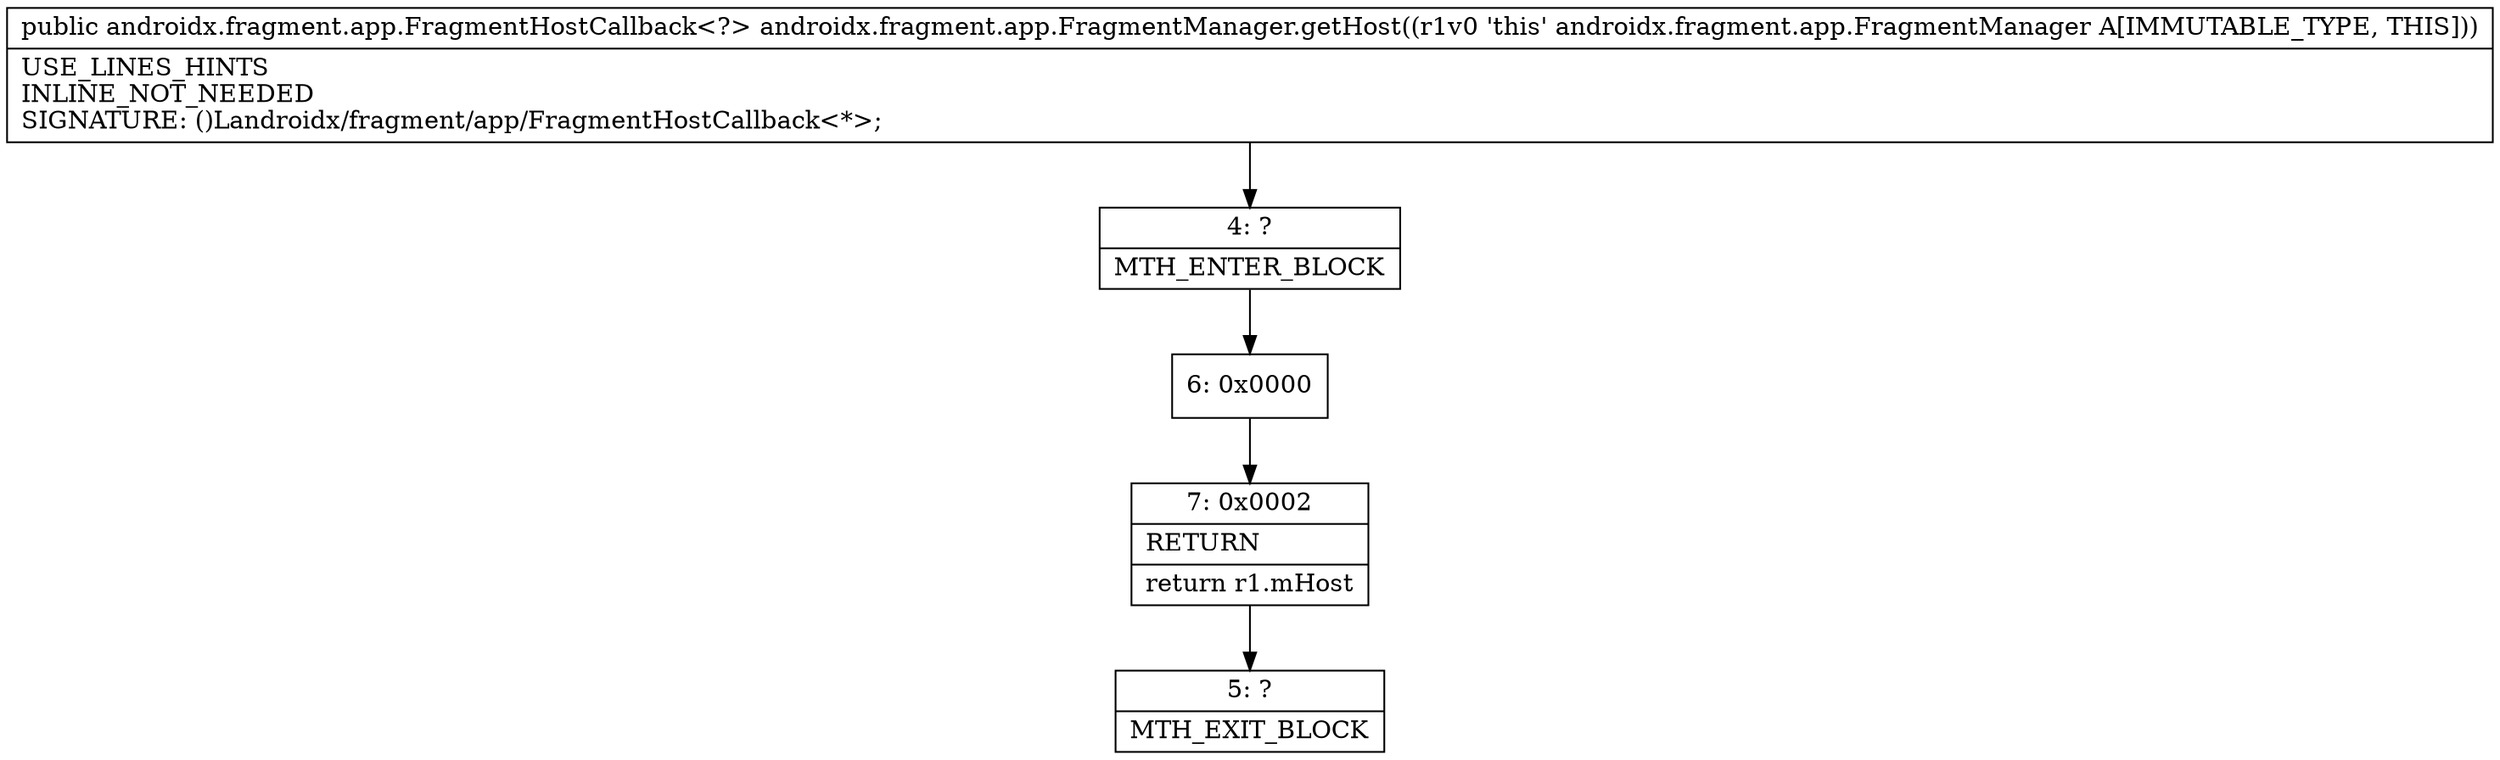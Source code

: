 digraph "CFG forandroidx.fragment.app.FragmentManager.getHost()Landroidx\/fragment\/app\/FragmentHostCallback;" {
Node_4 [shape=record,label="{4\:\ ?|MTH_ENTER_BLOCK\l}"];
Node_6 [shape=record,label="{6\:\ 0x0000}"];
Node_7 [shape=record,label="{7\:\ 0x0002|RETURN\l|return r1.mHost\l}"];
Node_5 [shape=record,label="{5\:\ ?|MTH_EXIT_BLOCK\l}"];
MethodNode[shape=record,label="{public androidx.fragment.app.FragmentHostCallback\<?\> androidx.fragment.app.FragmentManager.getHost((r1v0 'this' androidx.fragment.app.FragmentManager A[IMMUTABLE_TYPE, THIS]))  | USE_LINES_HINTS\lINLINE_NOT_NEEDED\lSIGNATURE: ()Landroidx\/fragment\/app\/FragmentHostCallback\<*\>;\l}"];
MethodNode -> Node_4;Node_4 -> Node_6;
Node_6 -> Node_7;
Node_7 -> Node_5;
}

